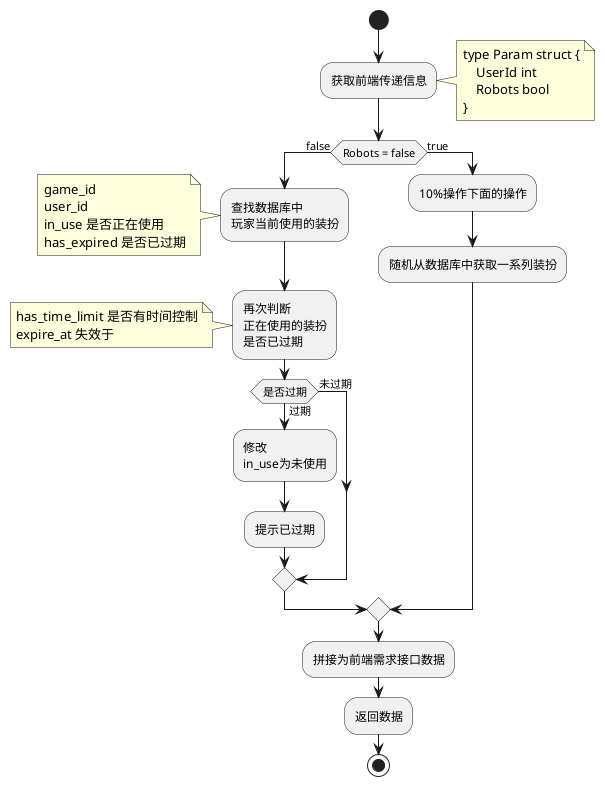 @startuml
'https://plantuml.com/activity-diagram-beta

start
:获取前端传递信息;
note right
type Param struct {
    UserId int
    Robots bool
}
end note
if (Robots = false) then (false)
    :查找数据库中\n玩家当前使用的装扮;
    note left
    game_id
    user_id
    in_use 是否正在使用
    has_expired 是否已过期
    end note
    :再次判断\n正在使用的装扮\n是否已过期;
    note left
    has_time_limit 是否有时间控制
    expire_at 失效于
    end note
    if (是否过期) then (过期)
        :修改\nin_use为未使用;
        :提示已过期;
    else (未过期)
    endif
else (true)
    :10%操作下面的操作;
    :随机从数据库中获取一系列装扮;
endif
:拼接为前端需求接口数据;
:返回数据;
stop

@enduml
